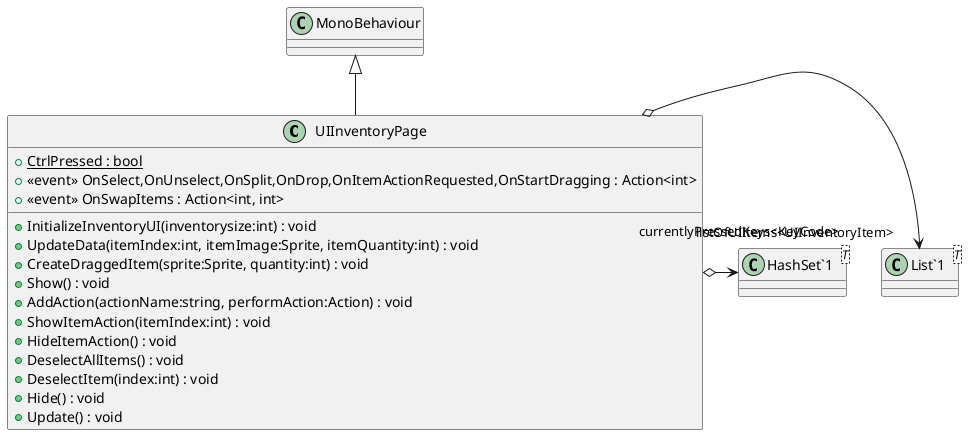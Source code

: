 @startuml
class UIInventoryPage {
    + {static} CtrlPressed : bool
    +  <<event>> OnSelect,OnUnselect,OnSplit,OnDrop,OnItemActionRequested,OnStartDragging : Action<int> 
    +  <<event>> OnSwapItems : Action<int, int> 
    + InitializeInventoryUI(inventorysize:int) : void
    + UpdateData(itemIndex:int, itemImage:Sprite, itemQuantity:int) : void
    + CreateDraggedItem(sprite:Sprite, quantity:int) : void
    + Show() : void
    + AddAction(actionName:string, performAction:Action) : void
    + ShowItemAction(itemIndex:int) : void
    + HideItemAction() : void
    + DeselectAllItems() : void
    + DeselectItem(index:int) : void
    + Hide() : void
    + Update() : void
}
class "List`1"<T> {
}
class "HashSet`1"<T> {
}
MonoBehaviour <|-- UIInventoryPage
UIInventoryPage o-> "listOfUIItems<UIInventoryItem>" "List`1"
UIInventoryPage o-> "currentlyPressedKeys<KeyCode>" "HashSet`1"
@enduml
